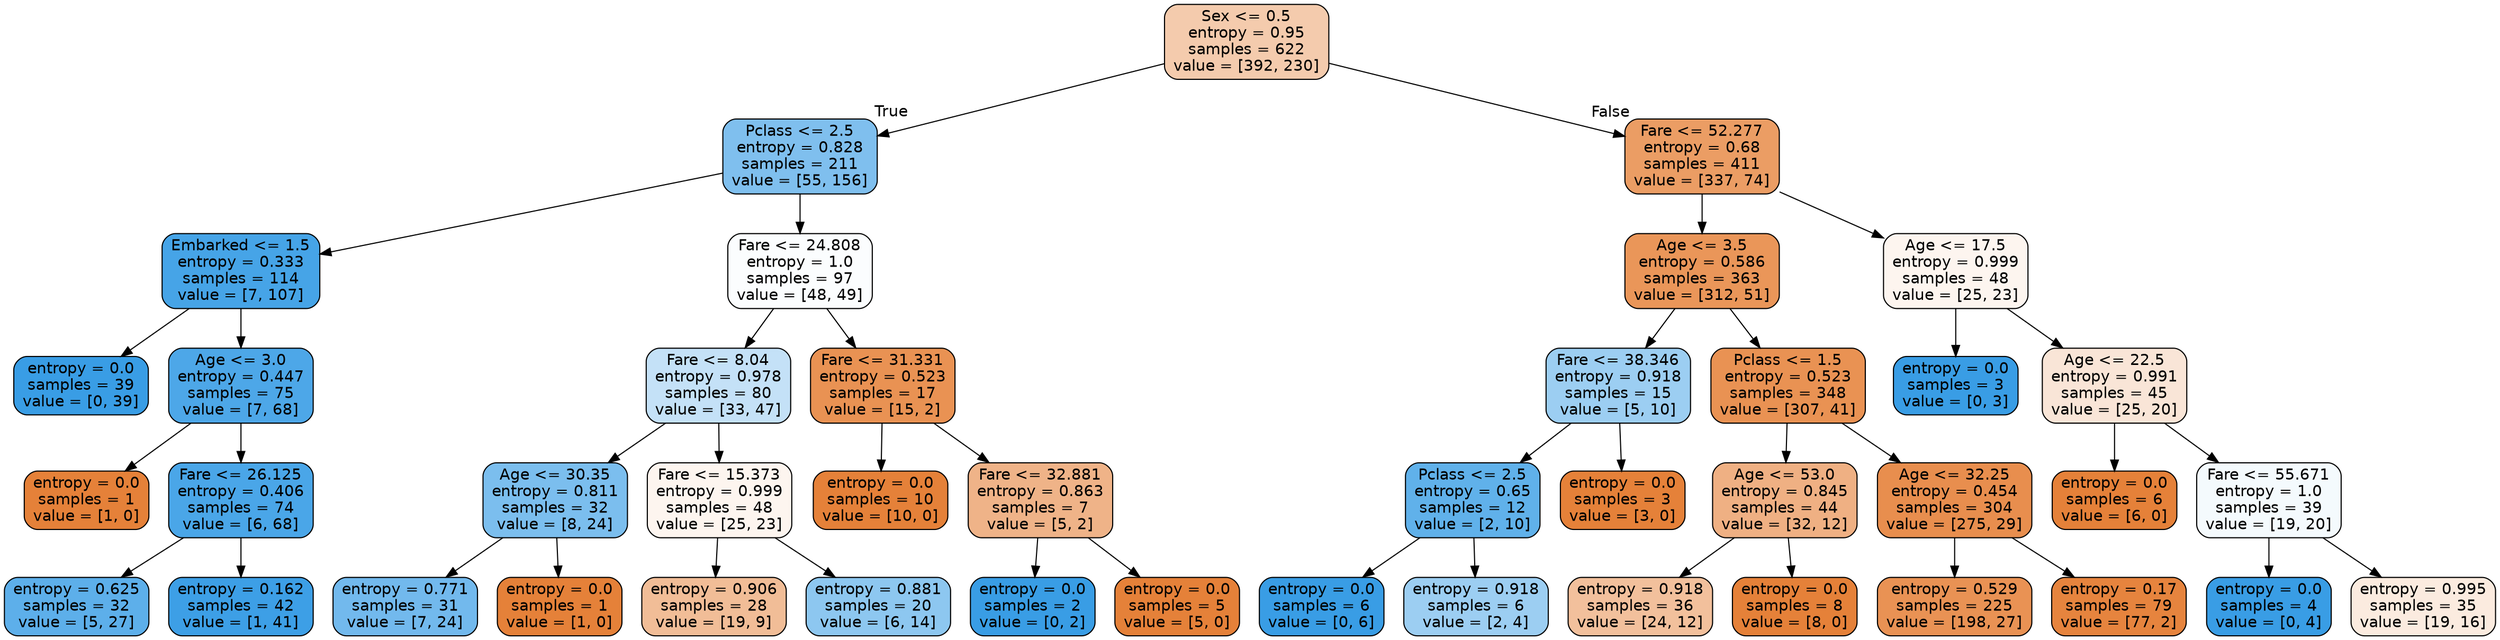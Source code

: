 digraph Tree {
node [shape=box, style="filled, rounded", color="black", fontname=helvetica] ;
edge [fontname=helvetica] ;
0 [label="Sex <= 0.5\nentropy = 0.95\nsamples = 622\nvalue = [392, 230]", fillcolor="#e5813969"] ;
1 [label="Pclass <= 2.5\nentropy = 0.828\nsamples = 211\nvalue = [55, 156]", fillcolor="#399de5a5"] ;
0 -> 1 [labeldistance=2.5, labelangle=45, headlabel="True"] ;
2 [label="Embarked <= 1.5\nentropy = 0.333\nsamples = 114\nvalue = [7, 107]", fillcolor="#399de5ee"] ;
1 -> 2 ;
3 [label="entropy = 0.0\nsamples = 39\nvalue = [0, 39]", fillcolor="#399de5ff"] ;
2 -> 3 ;
4 [label="Age <= 3.0\nentropy = 0.447\nsamples = 75\nvalue = [7, 68]", fillcolor="#399de5e5"] ;
2 -> 4 ;
5 [label="entropy = 0.0\nsamples = 1\nvalue = [1, 0]", fillcolor="#e58139ff"] ;
4 -> 5 ;
6 [label="Fare <= 26.125\nentropy = 0.406\nsamples = 74\nvalue = [6, 68]", fillcolor="#399de5e9"] ;
4 -> 6 ;
7 [label="entropy = 0.625\nsamples = 32\nvalue = [5, 27]", fillcolor="#399de5d0"] ;
6 -> 7 ;
8 [label="entropy = 0.162\nsamples = 42\nvalue = [1, 41]", fillcolor="#399de5f9"] ;
6 -> 8 ;
9 [label="Fare <= 24.808\nentropy = 1.0\nsamples = 97\nvalue = [48, 49]", fillcolor="#399de505"] ;
1 -> 9 ;
10 [label="Fare <= 8.04\nentropy = 0.978\nsamples = 80\nvalue = [33, 47]", fillcolor="#399de54c"] ;
9 -> 10 ;
11 [label="Age <= 30.35\nentropy = 0.811\nsamples = 32\nvalue = [8, 24]", fillcolor="#399de5aa"] ;
10 -> 11 ;
12 [label="entropy = 0.771\nsamples = 31\nvalue = [7, 24]", fillcolor="#399de5b5"] ;
11 -> 12 ;
13 [label="entropy = 0.0\nsamples = 1\nvalue = [1, 0]", fillcolor="#e58139ff"] ;
11 -> 13 ;
14 [label="Fare <= 15.373\nentropy = 0.999\nsamples = 48\nvalue = [25, 23]", fillcolor="#e5813914"] ;
10 -> 14 ;
15 [label="entropy = 0.906\nsamples = 28\nvalue = [19, 9]", fillcolor="#e5813986"] ;
14 -> 15 ;
16 [label="entropy = 0.881\nsamples = 20\nvalue = [6, 14]", fillcolor="#399de592"] ;
14 -> 16 ;
17 [label="Fare <= 31.331\nentropy = 0.523\nsamples = 17\nvalue = [15, 2]", fillcolor="#e58139dd"] ;
9 -> 17 ;
18 [label="entropy = 0.0\nsamples = 10\nvalue = [10, 0]", fillcolor="#e58139ff"] ;
17 -> 18 ;
19 [label="Fare <= 32.881\nentropy = 0.863\nsamples = 7\nvalue = [5, 2]", fillcolor="#e5813999"] ;
17 -> 19 ;
20 [label="entropy = 0.0\nsamples = 2\nvalue = [0, 2]", fillcolor="#399de5ff"] ;
19 -> 20 ;
21 [label="entropy = 0.0\nsamples = 5\nvalue = [5, 0]", fillcolor="#e58139ff"] ;
19 -> 21 ;
22 [label="Fare <= 52.277\nentropy = 0.68\nsamples = 411\nvalue = [337, 74]", fillcolor="#e58139c7"] ;
0 -> 22 [labeldistance=2.5, labelangle=-45, headlabel="False"] ;
23 [label="Age <= 3.5\nentropy = 0.586\nsamples = 363\nvalue = [312, 51]", fillcolor="#e58139d5"] ;
22 -> 23 ;
24 [label="Fare <= 38.346\nentropy = 0.918\nsamples = 15\nvalue = [5, 10]", fillcolor="#399de57f"] ;
23 -> 24 ;
25 [label="Pclass <= 2.5\nentropy = 0.65\nsamples = 12\nvalue = [2, 10]", fillcolor="#399de5cc"] ;
24 -> 25 ;
26 [label="entropy = 0.0\nsamples = 6\nvalue = [0, 6]", fillcolor="#399de5ff"] ;
25 -> 26 ;
27 [label="entropy = 0.918\nsamples = 6\nvalue = [2, 4]", fillcolor="#399de57f"] ;
25 -> 27 ;
28 [label="entropy = 0.0\nsamples = 3\nvalue = [3, 0]", fillcolor="#e58139ff"] ;
24 -> 28 ;
29 [label="Pclass <= 1.5\nentropy = 0.523\nsamples = 348\nvalue = [307, 41]", fillcolor="#e58139dd"] ;
23 -> 29 ;
30 [label="Age <= 53.0\nentropy = 0.845\nsamples = 44\nvalue = [32, 12]", fillcolor="#e581399f"] ;
29 -> 30 ;
31 [label="entropy = 0.918\nsamples = 36\nvalue = [24, 12]", fillcolor="#e581397f"] ;
30 -> 31 ;
32 [label="entropy = 0.0\nsamples = 8\nvalue = [8, 0]", fillcolor="#e58139ff"] ;
30 -> 32 ;
33 [label="Age <= 32.25\nentropy = 0.454\nsamples = 304\nvalue = [275, 29]", fillcolor="#e58139e4"] ;
29 -> 33 ;
34 [label="entropy = 0.529\nsamples = 225\nvalue = [198, 27]", fillcolor="#e58139dc"] ;
33 -> 34 ;
35 [label="entropy = 0.17\nsamples = 79\nvalue = [77, 2]", fillcolor="#e58139f8"] ;
33 -> 35 ;
36 [label="Age <= 17.5\nentropy = 0.999\nsamples = 48\nvalue = [25, 23]", fillcolor="#e5813914"] ;
22 -> 36 ;
37 [label="entropy = 0.0\nsamples = 3\nvalue = [0, 3]", fillcolor="#399de5ff"] ;
36 -> 37 ;
38 [label="Age <= 22.5\nentropy = 0.991\nsamples = 45\nvalue = [25, 20]", fillcolor="#e5813933"] ;
36 -> 38 ;
39 [label="entropy = 0.0\nsamples = 6\nvalue = [6, 0]", fillcolor="#e58139ff"] ;
38 -> 39 ;
40 [label="Fare <= 55.671\nentropy = 1.0\nsamples = 39\nvalue = [19, 20]", fillcolor="#399de50d"] ;
38 -> 40 ;
41 [label="entropy = 0.0\nsamples = 4\nvalue = [0, 4]", fillcolor="#399de5ff"] ;
40 -> 41 ;
42 [label="entropy = 0.995\nsamples = 35\nvalue = [19, 16]", fillcolor="#e5813928"] ;
40 -> 42 ;
}